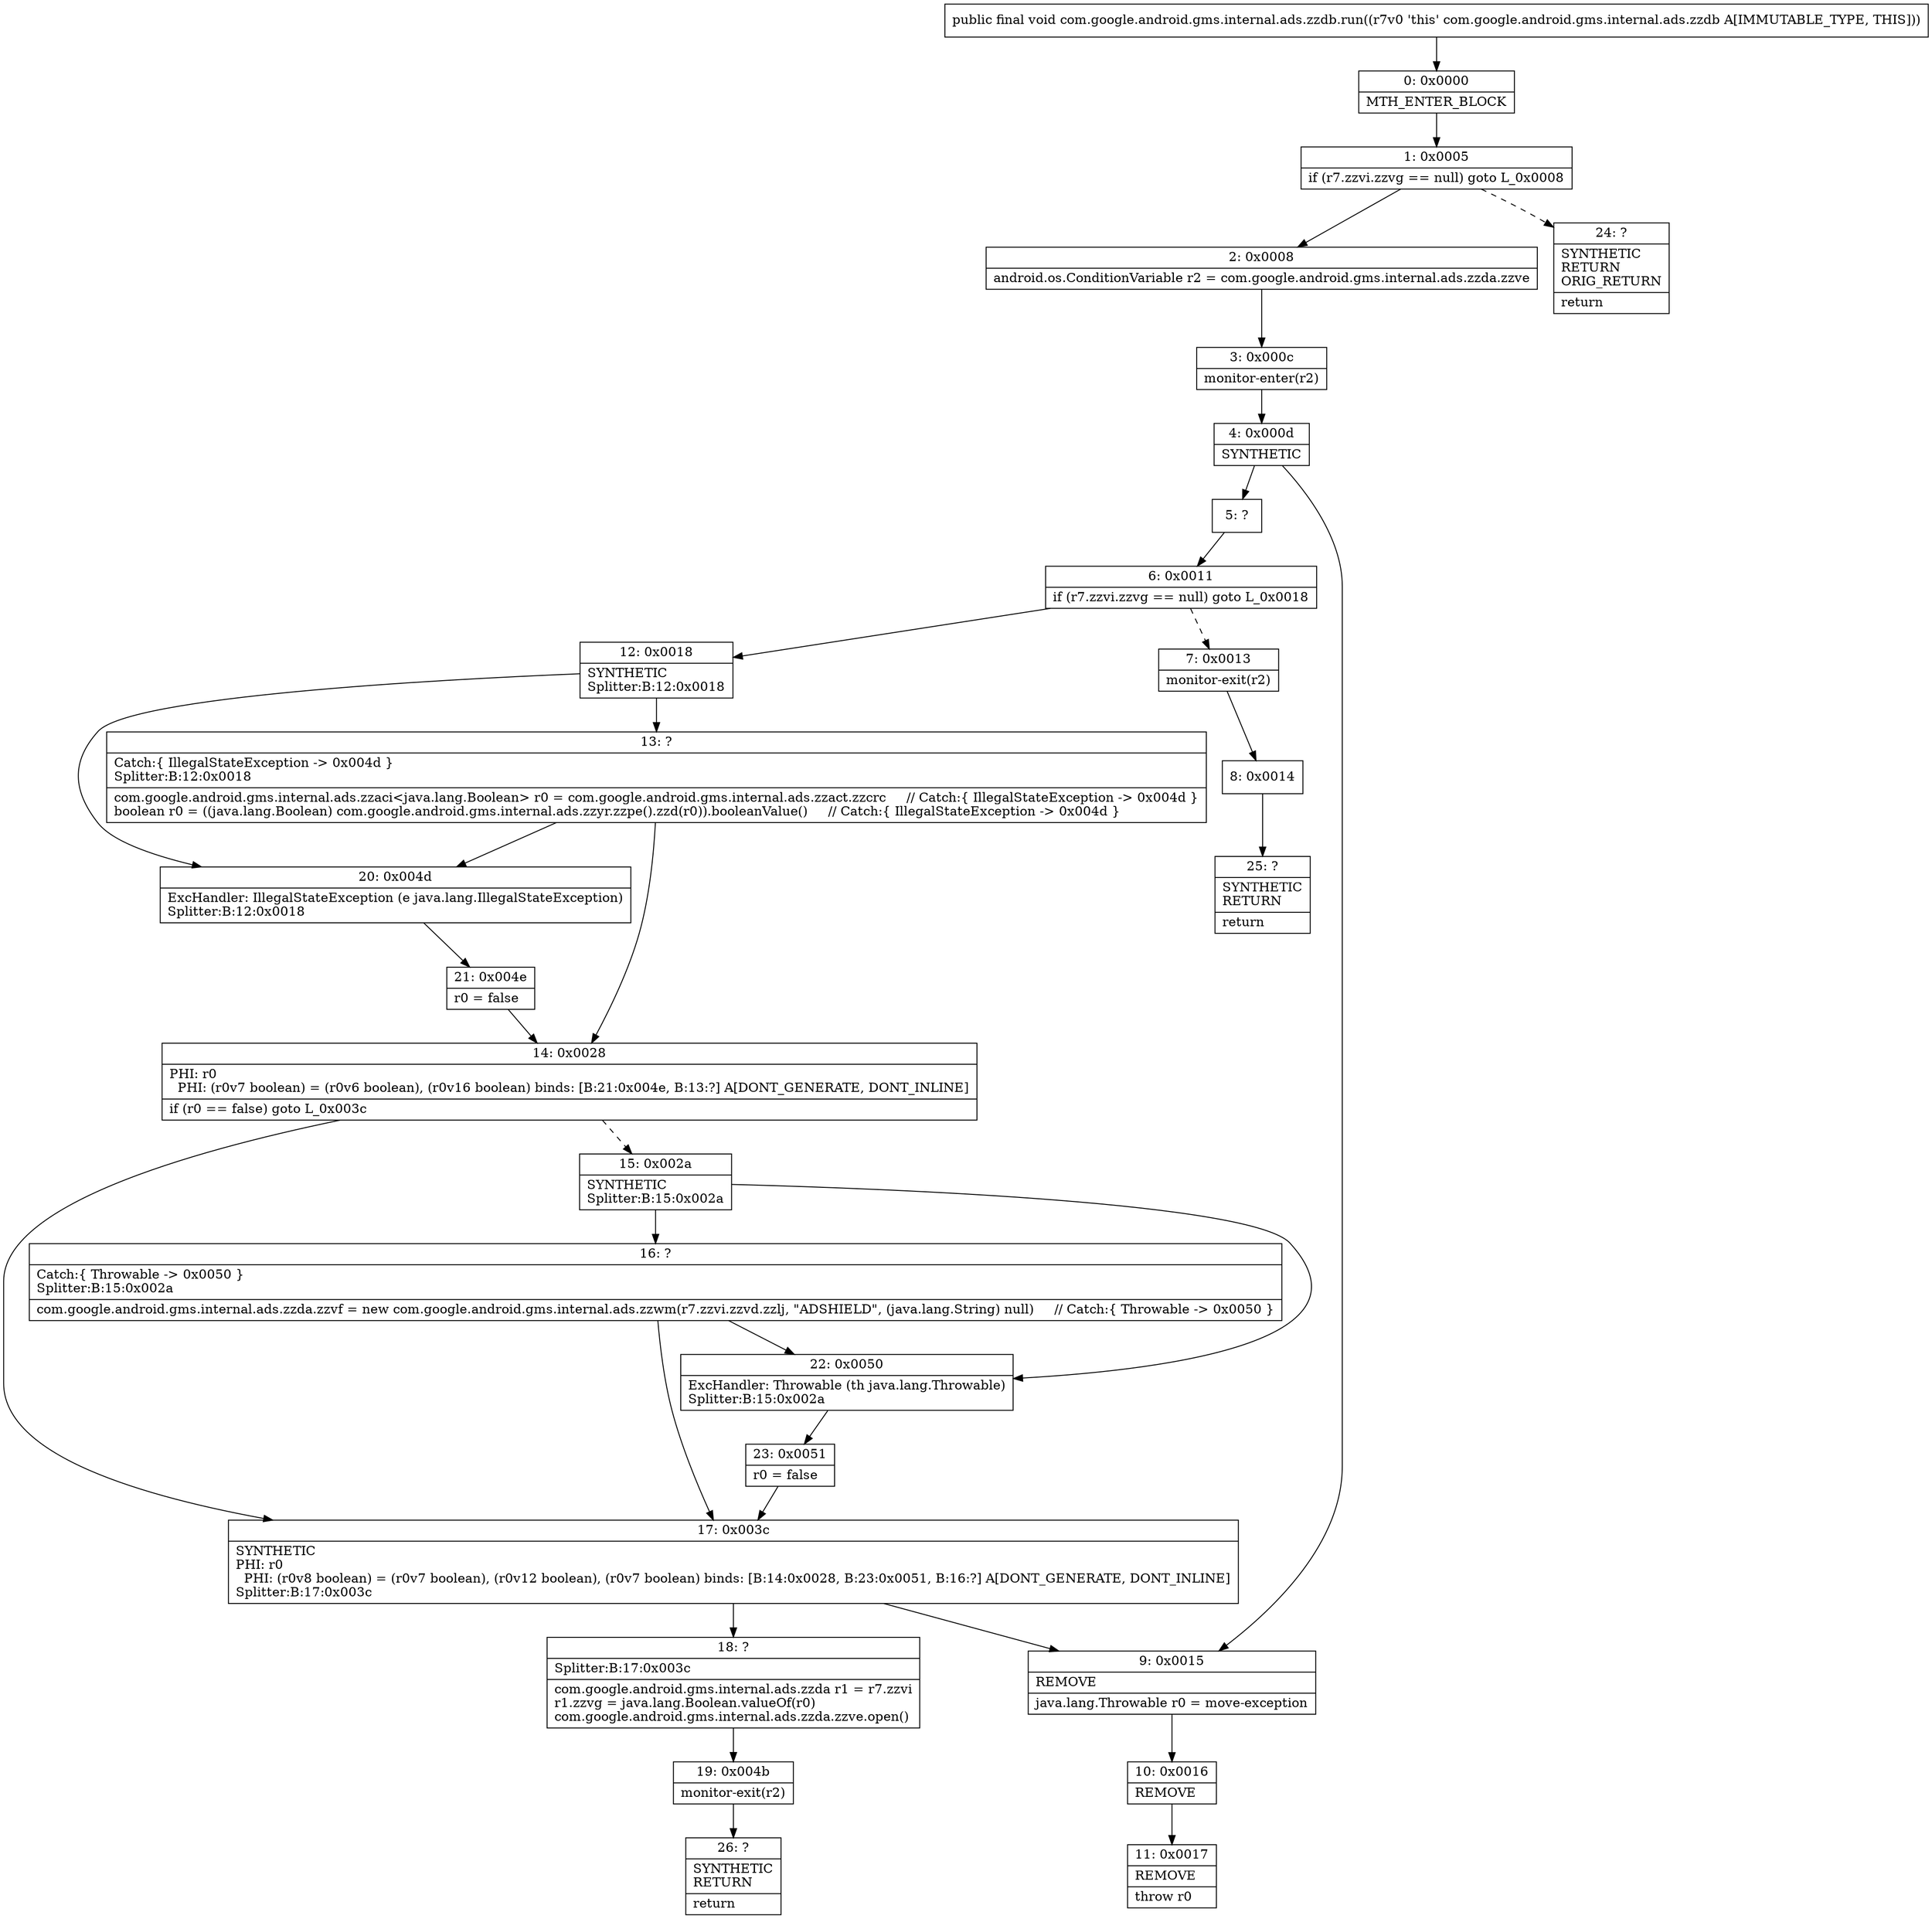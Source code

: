 digraph "CFG forcom.google.android.gms.internal.ads.zzdb.run()V" {
Node_0 [shape=record,label="{0\:\ 0x0000|MTH_ENTER_BLOCK\l}"];
Node_1 [shape=record,label="{1\:\ 0x0005|if (r7.zzvi.zzvg == null) goto L_0x0008\l}"];
Node_2 [shape=record,label="{2\:\ 0x0008|android.os.ConditionVariable r2 = com.google.android.gms.internal.ads.zzda.zzve\l}"];
Node_3 [shape=record,label="{3\:\ 0x000c|monitor\-enter(r2)\l}"];
Node_4 [shape=record,label="{4\:\ 0x000d|SYNTHETIC\l}"];
Node_5 [shape=record,label="{5\:\ ?}"];
Node_6 [shape=record,label="{6\:\ 0x0011|if (r7.zzvi.zzvg == null) goto L_0x0018\l}"];
Node_7 [shape=record,label="{7\:\ 0x0013|monitor\-exit(r2)\l}"];
Node_8 [shape=record,label="{8\:\ 0x0014}"];
Node_9 [shape=record,label="{9\:\ 0x0015|REMOVE\l|java.lang.Throwable r0 = move\-exception\l}"];
Node_10 [shape=record,label="{10\:\ 0x0016|REMOVE\l}"];
Node_11 [shape=record,label="{11\:\ 0x0017|REMOVE\l|throw r0\l}"];
Node_12 [shape=record,label="{12\:\ 0x0018|SYNTHETIC\lSplitter:B:12:0x0018\l}"];
Node_13 [shape=record,label="{13\:\ ?|Catch:\{ IllegalStateException \-\> 0x004d \}\lSplitter:B:12:0x0018\l|com.google.android.gms.internal.ads.zzaci\<java.lang.Boolean\> r0 = com.google.android.gms.internal.ads.zzact.zzcrc     \/\/ Catch:\{ IllegalStateException \-\> 0x004d \}\lboolean r0 = ((java.lang.Boolean) com.google.android.gms.internal.ads.zzyr.zzpe().zzd(r0)).booleanValue()     \/\/ Catch:\{ IllegalStateException \-\> 0x004d \}\l}"];
Node_14 [shape=record,label="{14\:\ 0x0028|PHI: r0 \l  PHI: (r0v7 boolean) = (r0v6 boolean), (r0v16 boolean) binds: [B:21:0x004e, B:13:?] A[DONT_GENERATE, DONT_INLINE]\l|if (r0 == false) goto L_0x003c\l}"];
Node_15 [shape=record,label="{15\:\ 0x002a|SYNTHETIC\lSplitter:B:15:0x002a\l}"];
Node_16 [shape=record,label="{16\:\ ?|Catch:\{ Throwable \-\> 0x0050 \}\lSplitter:B:15:0x002a\l|com.google.android.gms.internal.ads.zzda.zzvf = new com.google.android.gms.internal.ads.zzwm(r7.zzvi.zzvd.zzlj, \"ADSHIELD\", (java.lang.String) null)     \/\/ Catch:\{ Throwable \-\> 0x0050 \}\l}"];
Node_17 [shape=record,label="{17\:\ 0x003c|SYNTHETIC\lPHI: r0 \l  PHI: (r0v8 boolean) = (r0v7 boolean), (r0v12 boolean), (r0v7 boolean) binds: [B:14:0x0028, B:23:0x0051, B:16:?] A[DONT_GENERATE, DONT_INLINE]\lSplitter:B:17:0x003c\l}"];
Node_18 [shape=record,label="{18\:\ ?|Splitter:B:17:0x003c\l|com.google.android.gms.internal.ads.zzda r1 = r7.zzvi\lr1.zzvg = java.lang.Boolean.valueOf(r0)\lcom.google.android.gms.internal.ads.zzda.zzve.open()\l}"];
Node_19 [shape=record,label="{19\:\ 0x004b|monitor\-exit(r2)\l}"];
Node_20 [shape=record,label="{20\:\ 0x004d|ExcHandler: IllegalStateException (e java.lang.IllegalStateException)\lSplitter:B:12:0x0018\l}"];
Node_21 [shape=record,label="{21\:\ 0x004e|r0 = false\l}"];
Node_22 [shape=record,label="{22\:\ 0x0050|ExcHandler: Throwable (th java.lang.Throwable)\lSplitter:B:15:0x002a\l}"];
Node_23 [shape=record,label="{23\:\ 0x0051|r0 = false\l}"];
Node_24 [shape=record,label="{24\:\ ?|SYNTHETIC\lRETURN\lORIG_RETURN\l|return\l}"];
Node_25 [shape=record,label="{25\:\ ?|SYNTHETIC\lRETURN\l|return\l}"];
Node_26 [shape=record,label="{26\:\ ?|SYNTHETIC\lRETURN\l|return\l}"];
MethodNode[shape=record,label="{public final void com.google.android.gms.internal.ads.zzdb.run((r7v0 'this' com.google.android.gms.internal.ads.zzdb A[IMMUTABLE_TYPE, THIS])) }"];
MethodNode -> Node_0;
Node_0 -> Node_1;
Node_1 -> Node_2;
Node_1 -> Node_24[style=dashed];
Node_2 -> Node_3;
Node_3 -> Node_4;
Node_4 -> Node_5;
Node_4 -> Node_9;
Node_5 -> Node_6;
Node_6 -> Node_7[style=dashed];
Node_6 -> Node_12;
Node_7 -> Node_8;
Node_8 -> Node_25;
Node_9 -> Node_10;
Node_10 -> Node_11;
Node_12 -> Node_13;
Node_12 -> Node_20;
Node_13 -> Node_20;
Node_13 -> Node_14;
Node_14 -> Node_15[style=dashed];
Node_14 -> Node_17;
Node_15 -> Node_16;
Node_15 -> Node_22;
Node_16 -> Node_17;
Node_16 -> Node_22;
Node_17 -> Node_18;
Node_17 -> Node_9;
Node_18 -> Node_19;
Node_19 -> Node_26;
Node_20 -> Node_21;
Node_21 -> Node_14;
Node_22 -> Node_23;
Node_23 -> Node_17;
}

